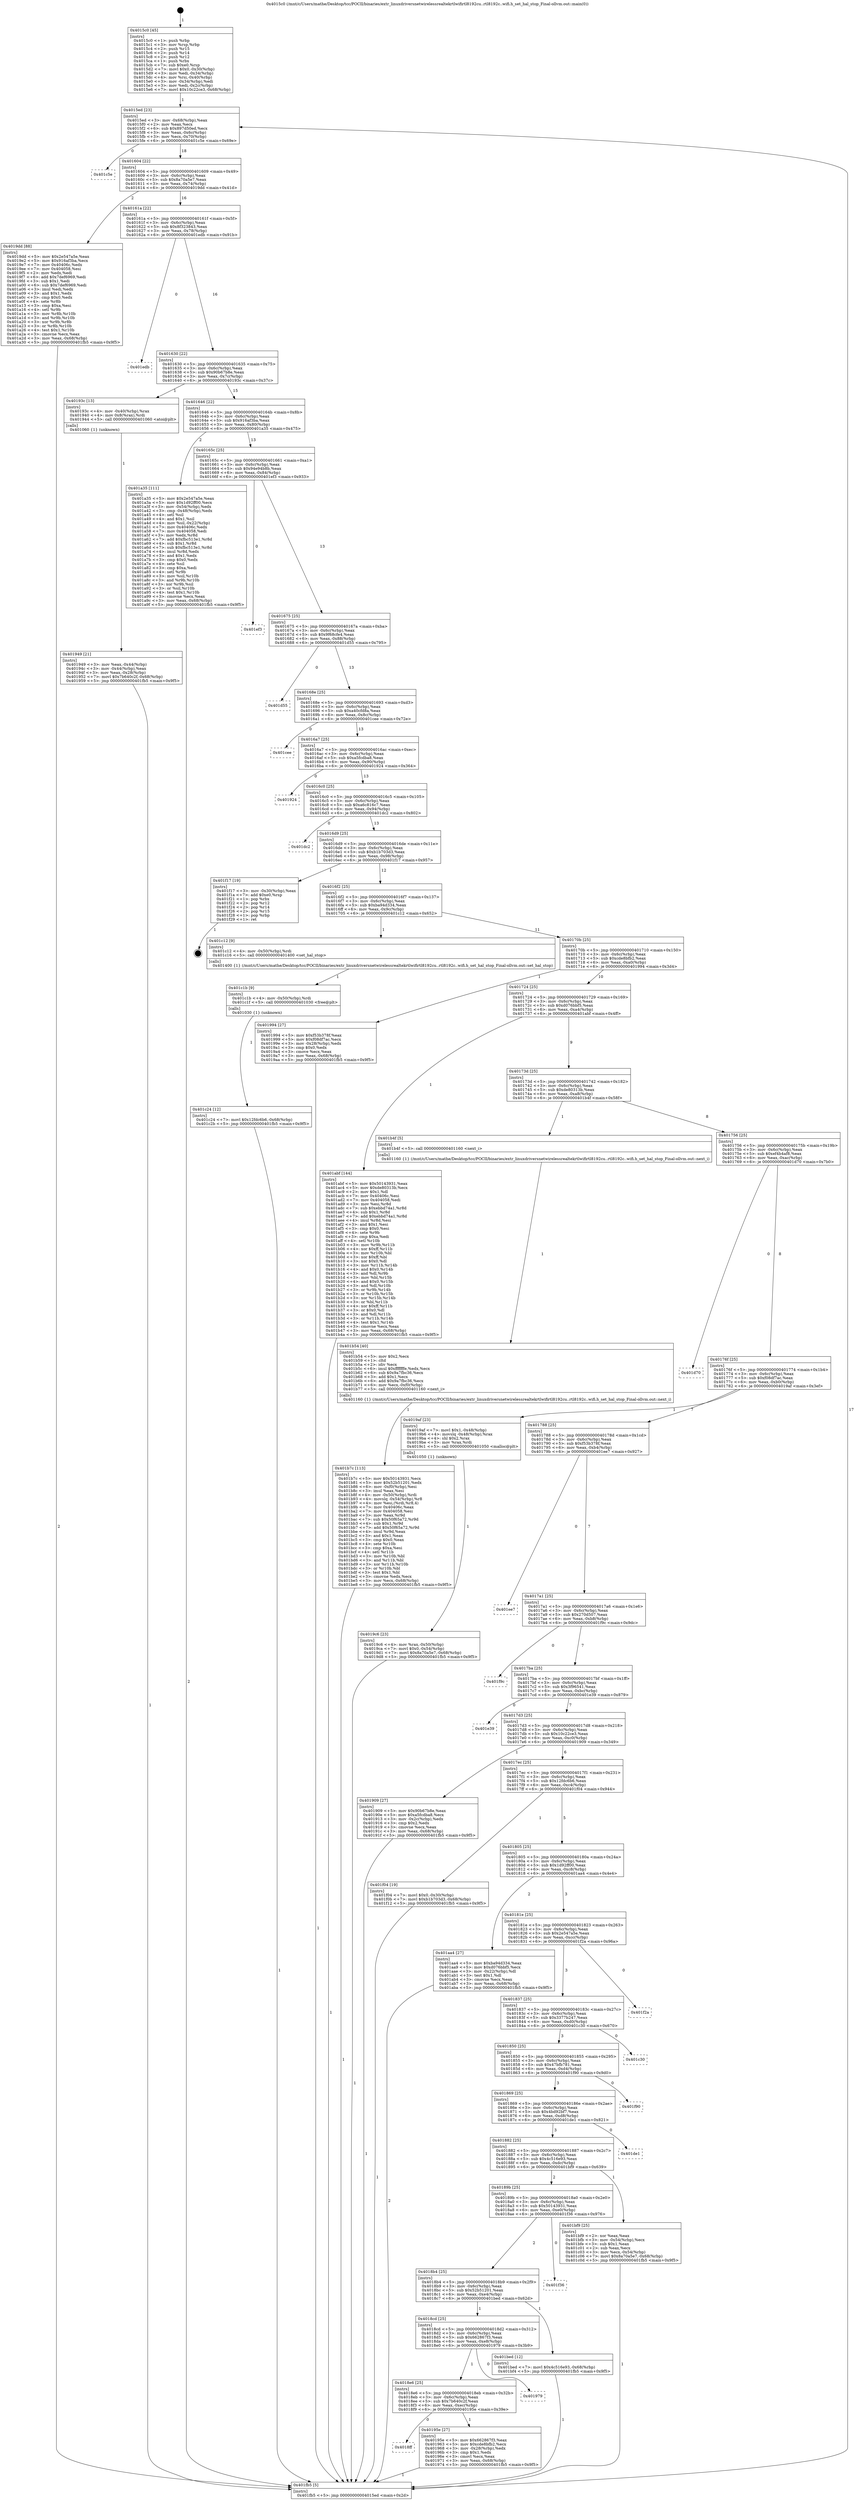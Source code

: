 digraph "0x4015c0" {
  label = "0x4015c0 (/mnt/c/Users/mathe/Desktop/tcc/POCII/binaries/extr_linuxdriversnetwirelessrealtekrtlwifirtl8192cu..rtl8192c..wifi.h_set_hal_stop_Final-ollvm.out::main(0))"
  labelloc = "t"
  node[shape=record]

  Entry [label="",width=0.3,height=0.3,shape=circle,fillcolor=black,style=filled]
  "0x4015ed" [label="{
     0x4015ed [23]\l
     | [instrs]\l
     &nbsp;&nbsp;0x4015ed \<+3\>: mov -0x68(%rbp),%eax\l
     &nbsp;&nbsp;0x4015f0 \<+2\>: mov %eax,%ecx\l
     &nbsp;&nbsp;0x4015f2 \<+6\>: sub $0x897d50ed,%ecx\l
     &nbsp;&nbsp;0x4015f8 \<+3\>: mov %eax,-0x6c(%rbp)\l
     &nbsp;&nbsp;0x4015fb \<+3\>: mov %ecx,-0x70(%rbp)\l
     &nbsp;&nbsp;0x4015fe \<+6\>: je 0000000000401c5e \<main+0x69e\>\l
  }"]
  "0x401c5e" [label="{
     0x401c5e\l
  }", style=dashed]
  "0x401604" [label="{
     0x401604 [22]\l
     | [instrs]\l
     &nbsp;&nbsp;0x401604 \<+5\>: jmp 0000000000401609 \<main+0x49\>\l
     &nbsp;&nbsp;0x401609 \<+3\>: mov -0x6c(%rbp),%eax\l
     &nbsp;&nbsp;0x40160c \<+5\>: sub $0x8a70a5e7,%eax\l
     &nbsp;&nbsp;0x401611 \<+3\>: mov %eax,-0x74(%rbp)\l
     &nbsp;&nbsp;0x401614 \<+6\>: je 00000000004019dd \<main+0x41d\>\l
  }"]
  Exit [label="",width=0.3,height=0.3,shape=circle,fillcolor=black,style=filled,peripheries=2]
  "0x4019dd" [label="{
     0x4019dd [88]\l
     | [instrs]\l
     &nbsp;&nbsp;0x4019dd \<+5\>: mov $0x2e547a5e,%eax\l
     &nbsp;&nbsp;0x4019e2 \<+5\>: mov $0x916af3ba,%ecx\l
     &nbsp;&nbsp;0x4019e7 \<+7\>: mov 0x40406c,%edx\l
     &nbsp;&nbsp;0x4019ee \<+7\>: mov 0x404058,%esi\l
     &nbsp;&nbsp;0x4019f5 \<+2\>: mov %edx,%edi\l
     &nbsp;&nbsp;0x4019f7 \<+6\>: add $0x7def6969,%edi\l
     &nbsp;&nbsp;0x4019fd \<+3\>: sub $0x1,%edi\l
     &nbsp;&nbsp;0x401a00 \<+6\>: sub $0x7def6969,%edi\l
     &nbsp;&nbsp;0x401a06 \<+3\>: imul %edi,%edx\l
     &nbsp;&nbsp;0x401a09 \<+3\>: and $0x1,%edx\l
     &nbsp;&nbsp;0x401a0c \<+3\>: cmp $0x0,%edx\l
     &nbsp;&nbsp;0x401a0f \<+4\>: sete %r8b\l
     &nbsp;&nbsp;0x401a13 \<+3\>: cmp $0xa,%esi\l
     &nbsp;&nbsp;0x401a16 \<+4\>: setl %r9b\l
     &nbsp;&nbsp;0x401a1a \<+3\>: mov %r8b,%r10b\l
     &nbsp;&nbsp;0x401a1d \<+3\>: and %r9b,%r10b\l
     &nbsp;&nbsp;0x401a20 \<+3\>: xor %r9b,%r8b\l
     &nbsp;&nbsp;0x401a23 \<+3\>: or %r8b,%r10b\l
     &nbsp;&nbsp;0x401a26 \<+4\>: test $0x1,%r10b\l
     &nbsp;&nbsp;0x401a2a \<+3\>: cmovne %ecx,%eax\l
     &nbsp;&nbsp;0x401a2d \<+3\>: mov %eax,-0x68(%rbp)\l
     &nbsp;&nbsp;0x401a30 \<+5\>: jmp 0000000000401fb5 \<main+0x9f5\>\l
  }"]
  "0x40161a" [label="{
     0x40161a [22]\l
     | [instrs]\l
     &nbsp;&nbsp;0x40161a \<+5\>: jmp 000000000040161f \<main+0x5f\>\l
     &nbsp;&nbsp;0x40161f \<+3\>: mov -0x6c(%rbp),%eax\l
     &nbsp;&nbsp;0x401622 \<+5\>: sub $0x8f323843,%eax\l
     &nbsp;&nbsp;0x401627 \<+3\>: mov %eax,-0x78(%rbp)\l
     &nbsp;&nbsp;0x40162a \<+6\>: je 0000000000401edb \<main+0x91b\>\l
  }"]
  "0x401c24" [label="{
     0x401c24 [12]\l
     | [instrs]\l
     &nbsp;&nbsp;0x401c24 \<+7\>: movl $0x12fdc6b6,-0x68(%rbp)\l
     &nbsp;&nbsp;0x401c2b \<+5\>: jmp 0000000000401fb5 \<main+0x9f5\>\l
  }"]
  "0x401edb" [label="{
     0x401edb\l
  }", style=dashed]
  "0x401630" [label="{
     0x401630 [22]\l
     | [instrs]\l
     &nbsp;&nbsp;0x401630 \<+5\>: jmp 0000000000401635 \<main+0x75\>\l
     &nbsp;&nbsp;0x401635 \<+3\>: mov -0x6c(%rbp),%eax\l
     &nbsp;&nbsp;0x401638 \<+5\>: sub $0x90b67b8e,%eax\l
     &nbsp;&nbsp;0x40163d \<+3\>: mov %eax,-0x7c(%rbp)\l
     &nbsp;&nbsp;0x401640 \<+6\>: je 000000000040193c \<main+0x37c\>\l
  }"]
  "0x401c1b" [label="{
     0x401c1b [9]\l
     | [instrs]\l
     &nbsp;&nbsp;0x401c1b \<+4\>: mov -0x50(%rbp),%rdi\l
     &nbsp;&nbsp;0x401c1f \<+5\>: call 0000000000401030 \<free@plt\>\l
     | [calls]\l
     &nbsp;&nbsp;0x401030 \{1\} (unknown)\l
  }"]
  "0x40193c" [label="{
     0x40193c [13]\l
     | [instrs]\l
     &nbsp;&nbsp;0x40193c \<+4\>: mov -0x40(%rbp),%rax\l
     &nbsp;&nbsp;0x401940 \<+4\>: mov 0x8(%rax),%rdi\l
     &nbsp;&nbsp;0x401944 \<+5\>: call 0000000000401060 \<atoi@plt\>\l
     | [calls]\l
     &nbsp;&nbsp;0x401060 \{1\} (unknown)\l
  }"]
  "0x401646" [label="{
     0x401646 [22]\l
     | [instrs]\l
     &nbsp;&nbsp;0x401646 \<+5\>: jmp 000000000040164b \<main+0x8b\>\l
     &nbsp;&nbsp;0x40164b \<+3\>: mov -0x6c(%rbp),%eax\l
     &nbsp;&nbsp;0x40164e \<+5\>: sub $0x916af3ba,%eax\l
     &nbsp;&nbsp;0x401653 \<+3\>: mov %eax,-0x80(%rbp)\l
     &nbsp;&nbsp;0x401656 \<+6\>: je 0000000000401a35 \<main+0x475\>\l
  }"]
  "0x401b7c" [label="{
     0x401b7c [113]\l
     | [instrs]\l
     &nbsp;&nbsp;0x401b7c \<+5\>: mov $0x50143931,%ecx\l
     &nbsp;&nbsp;0x401b81 \<+5\>: mov $0x52b51201,%edx\l
     &nbsp;&nbsp;0x401b86 \<+6\>: mov -0xf0(%rbp),%esi\l
     &nbsp;&nbsp;0x401b8c \<+3\>: imul %eax,%esi\l
     &nbsp;&nbsp;0x401b8f \<+4\>: mov -0x50(%rbp),%rdi\l
     &nbsp;&nbsp;0x401b93 \<+4\>: movslq -0x54(%rbp),%r8\l
     &nbsp;&nbsp;0x401b97 \<+4\>: mov %esi,(%rdi,%r8,4)\l
     &nbsp;&nbsp;0x401b9b \<+7\>: mov 0x40406c,%eax\l
     &nbsp;&nbsp;0x401ba2 \<+7\>: mov 0x404058,%esi\l
     &nbsp;&nbsp;0x401ba9 \<+3\>: mov %eax,%r9d\l
     &nbsp;&nbsp;0x401bac \<+7\>: sub $0x50f65a72,%r9d\l
     &nbsp;&nbsp;0x401bb3 \<+4\>: sub $0x1,%r9d\l
     &nbsp;&nbsp;0x401bb7 \<+7\>: add $0x50f65a72,%r9d\l
     &nbsp;&nbsp;0x401bbe \<+4\>: imul %r9d,%eax\l
     &nbsp;&nbsp;0x401bc2 \<+3\>: and $0x1,%eax\l
     &nbsp;&nbsp;0x401bc5 \<+3\>: cmp $0x0,%eax\l
     &nbsp;&nbsp;0x401bc8 \<+4\>: sete %r10b\l
     &nbsp;&nbsp;0x401bcc \<+3\>: cmp $0xa,%esi\l
     &nbsp;&nbsp;0x401bcf \<+4\>: setl %r11b\l
     &nbsp;&nbsp;0x401bd3 \<+3\>: mov %r10b,%bl\l
     &nbsp;&nbsp;0x401bd6 \<+3\>: and %r11b,%bl\l
     &nbsp;&nbsp;0x401bd9 \<+3\>: xor %r11b,%r10b\l
     &nbsp;&nbsp;0x401bdc \<+3\>: or %r10b,%bl\l
     &nbsp;&nbsp;0x401bdf \<+3\>: test $0x1,%bl\l
     &nbsp;&nbsp;0x401be2 \<+3\>: cmovne %edx,%ecx\l
     &nbsp;&nbsp;0x401be5 \<+3\>: mov %ecx,-0x68(%rbp)\l
     &nbsp;&nbsp;0x401be8 \<+5\>: jmp 0000000000401fb5 \<main+0x9f5\>\l
  }"]
  "0x401a35" [label="{
     0x401a35 [111]\l
     | [instrs]\l
     &nbsp;&nbsp;0x401a35 \<+5\>: mov $0x2e547a5e,%eax\l
     &nbsp;&nbsp;0x401a3a \<+5\>: mov $0x1d92ff00,%ecx\l
     &nbsp;&nbsp;0x401a3f \<+3\>: mov -0x54(%rbp),%edx\l
     &nbsp;&nbsp;0x401a42 \<+3\>: cmp -0x48(%rbp),%edx\l
     &nbsp;&nbsp;0x401a45 \<+4\>: setl %sil\l
     &nbsp;&nbsp;0x401a49 \<+4\>: and $0x1,%sil\l
     &nbsp;&nbsp;0x401a4d \<+4\>: mov %sil,-0x22(%rbp)\l
     &nbsp;&nbsp;0x401a51 \<+7\>: mov 0x40406c,%edx\l
     &nbsp;&nbsp;0x401a58 \<+7\>: mov 0x404058,%edi\l
     &nbsp;&nbsp;0x401a5f \<+3\>: mov %edx,%r8d\l
     &nbsp;&nbsp;0x401a62 \<+7\>: add $0xfbc513e1,%r8d\l
     &nbsp;&nbsp;0x401a69 \<+4\>: sub $0x1,%r8d\l
     &nbsp;&nbsp;0x401a6d \<+7\>: sub $0xfbc513e1,%r8d\l
     &nbsp;&nbsp;0x401a74 \<+4\>: imul %r8d,%edx\l
     &nbsp;&nbsp;0x401a78 \<+3\>: and $0x1,%edx\l
     &nbsp;&nbsp;0x401a7b \<+3\>: cmp $0x0,%edx\l
     &nbsp;&nbsp;0x401a7e \<+4\>: sete %sil\l
     &nbsp;&nbsp;0x401a82 \<+3\>: cmp $0xa,%edi\l
     &nbsp;&nbsp;0x401a85 \<+4\>: setl %r9b\l
     &nbsp;&nbsp;0x401a89 \<+3\>: mov %sil,%r10b\l
     &nbsp;&nbsp;0x401a8c \<+3\>: and %r9b,%r10b\l
     &nbsp;&nbsp;0x401a8f \<+3\>: xor %r9b,%sil\l
     &nbsp;&nbsp;0x401a92 \<+3\>: or %sil,%r10b\l
     &nbsp;&nbsp;0x401a95 \<+4\>: test $0x1,%r10b\l
     &nbsp;&nbsp;0x401a99 \<+3\>: cmovne %ecx,%eax\l
     &nbsp;&nbsp;0x401a9c \<+3\>: mov %eax,-0x68(%rbp)\l
     &nbsp;&nbsp;0x401a9f \<+5\>: jmp 0000000000401fb5 \<main+0x9f5\>\l
  }"]
  "0x40165c" [label="{
     0x40165c [25]\l
     | [instrs]\l
     &nbsp;&nbsp;0x40165c \<+5\>: jmp 0000000000401661 \<main+0xa1\>\l
     &nbsp;&nbsp;0x401661 \<+3\>: mov -0x6c(%rbp),%eax\l
     &nbsp;&nbsp;0x401664 \<+5\>: sub $0x94e94b8b,%eax\l
     &nbsp;&nbsp;0x401669 \<+6\>: mov %eax,-0x84(%rbp)\l
     &nbsp;&nbsp;0x40166f \<+6\>: je 0000000000401ef3 \<main+0x933\>\l
  }"]
  "0x401b54" [label="{
     0x401b54 [40]\l
     | [instrs]\l
     &nbsp;&nbsp;0x401b54 \<+5\>: mov $0x2,%ecx\l
     &nbsp;&nbsp;0x401b59 \<+1\>: cltd\l
     &nbsp;&nbsp;0x401b5a \<+2\>: idiv %ecx\l
     &nbsp;&nbsp;0x401b5c \<+6\>: imul $0xfffffffe,%edx,%ecx\l
     &nbsp;&nbsp;0x401b62 \<+6\>: sub $0x9a7fbc36,%ecx\l
     &nbsp;&nbsp;0x401b68 \<+3\>: add $0x1,%ecx\l
     &nbsp;&nbsp;0x401b6b \<+6\>: add $0x9a7fbc36,%ecx\l
     &nbsp;&nbsp;0x401b71 \<+6\>: mov %ecx,-0xf0(%rbp)\l
     &nbsp;&nbsp;0x401b77 \<+5\>: call 0000000000401160 \<next_i\>\l
     | [calls]\l
     &nbsp;&nbsp;0x401160 \{1\} (/mnt/c/Users/mathe/Desktop/tcc/POCII/binaries/extr_linuxdriversnetwirelessrealtekrtlwifirtl8192cu..rtl8192c..wifi.h_set_hal_stop_Final-ollvm.out::next_i)\l
  }"]
  "0x401ef3" [label="{
     0x401ef3\l
  }", style=dashed]
  "0x401675" [label="{
     0x401675 [25]\l
     | [instrs]\l
     &nbsp;&nbsp;0x401675 \<+5\>: jmp 000000000040167a \<main+0xba\>\l
     &nbsp;&nbsp;0x40167a \<+3\>: mov -0x6c(%rbp),%eax\l
     &nbsp;&nbsp;0x40167d \<+5\>: sub $0x9f68cfe4,%eax\l
     &nbsp;&nbsp;0x401682 \<+6\>: mov %eax,-0x88(%rbp)\l
     &nbsp;&nbsp;0x401688 \<+6\>: je 0000000000401d55 \<main+0x795\>\l
  }"]
  "0x4019c6" [label="{
     0x4019c6 [23]\l
     | [instrs]\l
     &nbsp;&nbsp;0x4019c6 \<+4\>: mov %rax,-0x50(%rbp)\l
     &nbsp;&nbsp;0x4019ca \<+7\>: movl $0x0,-0x54(%rbp)\l
     &nbsp;&nbsp;0x4019d1 \<+7\>: movl $0x8a70a5e7,-0x68(%rbp)\l
     &nbsp;&nbsp;0x4019d8 \<+5\>: jmp 0000000000401fb5 \<main+0x9f5\>\l
  }"]
  "0x401d55" [label="{
     0x401d55\l
  }", style=dashed]
  "0x40168e" [label="{
     0x40168e [25]\l
     | [instrs]\l
     &nbsp;&nbsp;0x40168e \<+5\>: jmp 0000000000401693 \<main+0xd3\>\l
     &nbsp;&nbsp;0x401693 \<+3\>: mov -0x6c(%rbp),%eax\l
     &nbsp;&nbsp;0x401696 \<+5\>: sub $0xa40cfd8a,%eax\l
     &nbsp;&nbsp;0x40169b \<+6\>: mov %eax,-0x8c(%rbp)\l
     &nbsp;&nbsp;0x4016a1 \<+6\>: je 0000000000401cee \<main+0x72e\>\l
  }"]
  "0x4018ff" [label="{
     0x4018ff\l
  }", style=dashed]
  "0x401cee" [label="{
     0x401cee\l
  }", style=dashed]
  "0x4016a7" [label="{
     0x4016a7 [25]\l
     | [instrs]\l
     &nbsp;&nbsp;0x4016a7 \<+5\>: jmp 00000000004016ac \<main+0xec\>\l
     &nbsp;&nbsp;0x4016ac \<+3\>: mov -0x6c(%rbp),%eax\l
     &nbsp;&nbsp;0x4016af \<+5\>: sub $0xa5fcdba8,%eax\l
     &nbsp;&nbsp;0x4016b4 \<+6\>: mov %eax,-0x90(%rbp)\l
     &nbsp;&nbsp;0x4016ba \<+6\>: je 0000000000401924 \<main+0x364\>\l
  }"]
  "0x40195e" [label="{
     0x40195e [27]\l
     | [instrs]\l
     &nbsp;&nbsp;0x40195e \<+5\>: mov $0x662867f3,%eax\l
     &nbsp;&nbsp;0x401963 \<+5\>: mov $0xcde8bfb2,%ecx\l
     &nbsp;&nbsp;0x401968 \<+3\>: mov -0x28(%rbp),%edx\l
     &nbsp;&nbsp;0x40196b \<+3\>: cmp $0x1,%edx\l
     &nbsp;&nbsp;0x40196e \<+3\>: cmovl %ecx,%eax\l
     &nbsp;&nbsp;0x401971 \<+3\>: mov %eax,-0x68(%rbp)\l
     &nbsp;&nbsp;0x401974 \<+5\>: jmp 0000000000401fb5 \<main+0x9f5\>\l
  }"]
  "0x401924" [label="{
     0x401924\l
  }", style=dashed]
  "0x4016c0" [label="{
     0x4016c0 [25]\l
     | [instrs]\l
     &nbsp;&nbsp;0x4016c0 \<+5\>: jmp 00000000004016c5 \<main+0x105\>\l
     &nbsp;&nbsp;0x4016c5 \<+3\>: mov -0x6c(%rbp),%eax\l
     &nbsp;&nbsp;0x4016c8 \<+5\>: sub $0xa6c816c7,%eax\l
     &nbsp;&nbsp;0x4016cd \<+6\>: mov %eax,-0x94(%rbp)\l
     &nbsp;&nbsp;0x4016d3 \<+6\>: je 0000000000401dc2 \<main+0x802\>\l
  }"]
  "0x4018e6" [label="{
     0x4018e6 [25]\l
     | [instrs]\l
     &nbsp;&nbsp;0x4018e6 \<+5\>: jmp 00000000004018eb \<main+0x32b\>\l
     &nbsp;&nbsp;0x4018eb \<+3\>: mov -0x6c(%rbp),%eax\l
     &nbsp;&nbsp;0x4018ee \<+5\>: sub $0x7b640c2f,%eax\l
     &nbsp;&nbsp;0x4018f3 \<+6\>: mov %eax,-0xec(%rbp)\l
     &nbsp;&nbsp;0x4018f9 \<+6\>: je 000000000040195e \<main+0x39e\>\l
  }"]
  "0x401dc2" [label="{
     0x401dc2\l
  }", style=dashed]
  "0x4016d9" [label="{
     0x4016d9 [25]\l
     | [instrs]\l
     &nbsp;&nbsp;0x4016d9 \<+5\>: jmp 00000000004016de \<main+0x11e\>\l
     &nbsp;&nbsp;0x4016de \<+3\>: mov -0x6c(%rbp),%eax\l
     &nbsp;&nbsp;0x4016e1 \<+5\>: sub $0xb1b703d3,%eax\l
     &nbsp;&nbsp;0x4016e6 \<+6\>: mov %eax,-0x98(%rbp)\l
     &nbsp;&nbsp;0x4016ec \<+6\>: je 0000000000401f17 \<main+0x957\>\l
  }"]
  "0x401979" [label="{
     0x401979\l
  }", style=dashed]
  "0x401f17" [label="{
     0x401f17 [19]\l
     | [instrs]\l
     &nbsp;&nbsp;0x401f17 \<+3\>: mov -0x30(%rbp),%eax\l
     &nbsp;&nbsp;0x401f1a \<+7\>: add $0xe0,%rsp\l
     &nbsp;&nbsp;0x401f21 \<+1\>: pop %rbx\l
     &nbsp;&nbsp;0x401f22 \<+2\>: pop %r12\l
     &nbsp;&nbsp;0x401f24 \<+2\>: pop %r14\l
     &nbsp;&nbsp;0x401f26 \<+2\>: pop %r15\l
     &nbsp;&nbsp;0x401f28 \<+1\>: pop %rbp\l
     &nbsp;&nbsp;0x401f29 \<+1\>: ret\l
  }"]
  "0x4016f2" [label="{
     0x4016f2 [25]\l
     | [instrs]\l
     &nbsp;&nbsp;0x4016f2 \<+5\>: jmp 00000000004016f7 \<main+0x137\>\l
     &nbsp;&nbsp;0x4016f7 \<+3\>: mov -0x6c(%rbp),%eax\l
     &nbsp;&nbsp;0x4016fa \<+5\>: sub $0xba94d334,%eax\l
     &nbsp;&nbsp;0x4016ff \<+6\>: mov %eax,-0x9c(%rbp)\l
     &nbsp;&nbsp;0x401705 \<+6\>: je 0000000000401c12 \<main+0x652\>\l
  }"]
  "0x4018cd" [label="{
     0x4018cd [25]\l
     | [instrs]\l
     &nbsp;&nbsp;0x4018cd \<+5\>: jmp 00000000004018d2 \<main+0x312\>\l
     &nbsp;&nbsp;0x4018d2 \<+3\>: mov -0x6c(%rbp),%eax\l
     &nbsp;&nbsp;0x4018d5 \<+5\>: sub $0x662867f3,%eax\l
     &nbsp;&nbsp;0x4018da \<+6\>: mov %eax,-0xe8(%rbp)\l
     &nbsp;&nbsp;0x4018e0 \<+6\>: je 0000000000401979 \<main+0x3b9\>\l
  }"]
  "0x401c12" [label="{
     0x401c12 [9]\l
     | [instrs]\l
     &nbsp;&nbsp;0x401c12 \<+4\>: mov -0x50(%rbp),%rdi\l
     &nbsp;&nbsp;0x401c16 \<+5\>: call 0000000000401400 \<set_hal_stop\>\l
     | [calls]\l
     &nbsp;&nbsp;0x401400 \{1\} (/mnt/c/Users/mathe/Desktop/tcc/POCII/binaries/extr_linuxdriversnetwirelessrealtekrtlwifirtl8192cu..rtl8192c..wifi.h_set_hal_stop_Final-ollvm.out::set_hal_stop)\l
  }"]
  "0x40170b" [label="{
     0x40170b [25]\l
     | [instrs]\l
     &nbsp;&nbsp;0x40170b \<+5\>: jmp 0000000000401710 \<main+0x150\>\l
     &nbsp;&nbsp;0x401710 \<+3\>: mov -0x6c(%rbp),%eax\l
     &nbsp;&nbsp;0x401713 \<+5\>: sub $0xcde8bfb2,%eax\l
     &nbsp;&nbsp;0x401718 \<+6\>: mov %eax,-0xa0(%rbp)\l
     &nbsp;&nbsp;0x40171e \<+6\>: je 0000000000401994 \<main+0x3d4\>\l
  }"]
  "0x401bed" [label="{
     0x401bed [12]\l
     | [instrs]\l
     &nbsp;&nbsp;0x401bed \<+7\>: movl $0x4c516e93,-0x68(%rbp)\l
     &nbsp;&nbsp;0x401bf4 \<+5\>: jmp 0000000000401fb5 \<main+0x9f5\>\l
  }"]
  "0x401994" [label="{
     0x401994 [27]\l
     | [instrs]\l
     &nbsp;&nbsp;0x401994 \<+5\>: mov $0xf53b378f,%eax\l
     &nbsp;&nbsp;0x401999 \<+5\>: mov $0xf08df7ac,%ecx\l
     &nbsp;&nbsp;0x40199e \<+3\>: mov -0x28(%rbp),%edx\l
     &nbsp;&nbsp;0x4019a1 \<+3\>: cmp $0x0,%edx\l
     &nbsp;&nbsp;0x4019a4 \<+3\>: cmove %ecx,%eax\l
     &nbsp;&nbsp;0x4019a7 \<+3\>: mov %eax,-0x68(%rbp)\l
     &nbsp;&nbsp;0x4019aa \<+5\>: jmp 0000000000401fb5 \<main+0x9f5\>\l
  }"]
  "0x401724" [label="{
     0x401724 [25]\l
     | [instrs]\l
     &nbsp;&nbsp;0x401724 \<+5\>: jmp 0000000000401729 \<main+0x169\>\l
     &nbsp;&nbsp;0x401729 \<+3\>: mov -0x6c(%rbp),%eax\l
     &nbsp;&nbsp;0x40172c \<+5\>: sub $0xd076bbf5,%eax\l
     &nbsp;&nbsp;0x401731 \<+6\>: mov %eax,-0xa4(%rbp)\l
     &nbsp;&nbsp;0x401737 \<+6\>: je 0000000000401abf \<main+0x4ff\>\l
  }"]
  "0x4018b4" [label="{
     0x4018b4 [25]\l
     | [instrs]\l
     &nbsp;&nbsp;0x4018b4 \<+5\>: jmp 00000000004018b9 \<main+0x2f9\>\l
     &nbsp;&nbsp;0x4018b9 \<+3\>: mov -0x6c(%rbp),%eax\l
     &nbsp;&nbsp;0x4018bc \<+5\>: sub $0x52b51201,%eax\l
     &nbsp;&nbsp;0x4018c1 \<+6\>: mov %eax,-0xe4(%rbp)\l
     &nbsp;&nbsp;0x4018c7 \<+6\>: je 0000000000401bed \<main+0x62d\>\l
  }"]
  "0x401abf" [label="{
     0x401abf [144]\l
     | [instrs]\l
     &nbsp;&nbsp;0x401abf \<+5\>: mov $0x50143931,%eax\l
     &nbsp;&nbsp;0x401ac4 \<+5\>: mov $0xde80313b,%ecx\l
     &nbsp;&nbsp;0x401ac9 \<+2\>: mov $0x1,%dl\l
     &nbsp;&nbsp;0x401acb \<+7\>: mov 0x40406c,%esi\l
     &nbsp;&nbsp;0x401ad2 \<+7\>: mov 0x404058,%edi\l
     &nbsp;&nbsp;0x401ad9 \<+3\>: mov %esi,%r8d\l
     &nbsp;&nbsp;0x401adc \<+7\>: sub $0xebbd74a1,%r8d\l
     &nbsp;&nbsp;0x401ae3 \<+4\>: sub $0x1,%r8d\l
     &nbsp;&nbsp;0x401ae7 \<+7\>: add $0xebbd74a1,%r8d\l
     &nbsp;&nbsp;0x401aee \<+4\>: imul %r8d,%esi\l
     &nbsp;&nbsp;0x401af2 \<+3\>: and $0x1,%esi\l
     &nbsp;&nbsp;0x401af5 \<+3\>: cmp $0x0,%esi\l
     &nbsp;&nbsp;0x401af8 \<+4\>: sete %r9b\l
     &nbsp;&nbsp;0x401afc \<+3\>: cmp $0xa,%edi\l
     &nbsp;&nbsp;0x401aff \<+4\>: setl %r10b\l
     &nbsp;&nbsp;0x401b03 \<+3\>: mov %r9b,%r11b\l
     &nbsp;&nbsp;0x401b06 \<+4\>: xor $0xff,%r11b\l
     &nbsp;&nbsp;0x401b0a \<+3\>: mov %r10b,%bl\l
     &nbsp;&nbsp;0x401b0d \<+3\>: xor $0xff,%bl\l
     &nbsp;&nbsp;0x401b10 \<+3\>: xor $0x0,%dl\l
     &nbsp;&nbsp;0x401b13 \<+3\>: mov %r11b,%r14b\l
     &nbsp;&nbsp;0x401b16 \<+4\>: and $0x0,%r14b\l
     &nbsp;&nbsp;0x401b1a \<+3\>: and %dl,%r9b\l
     &nbsp;&nbsp;0x401b1d \<+3\>: mov %bl,%r15b\l
     &nbsp;&nbsp;0x401b20 \<+4\>: and $0x0,%r15b\l
     &nbsp;&nbsp;0x401b24 \<+3\>: and %dl,%r10b\l
     &nbsp;&nbsp;0x401b27 \<+3\>: or %r9b,%r14b\l
     &nbsp;&nbsp;0x401b2a \<+3\>: or %r10b,%r15b\l
     &nbsp;&nbsp;0x401b2d \<+3\>: xor %r15b,%r14b\l
     &nbsp;&nbsp;0x401b30 \<+3\>: or %bl,%r11b\l
     &nbsp;&nbsp;0x401b33 \<+4\>: xor $0xff,%r11b\l
     &nbsp;&nbsp;0x401b37 \<+3\>: or $0x0,%dl\l
     &nbsp;&nbsp;0x401b3a \<+3\>: and %dl,%r11b\l
     &nbsp;&nbsp;0x401b3d \<+3\>: or %r11b,%r14b\l
     &nbsp;&nbsp;0x401b40 \<+4\>: test $0x1,%r14b\l
     &nbsp;&nbsp;0x401b44 \<+3\>: cmovne %ecx,%eax\l
     &nbsp;&nbsp;0x401b47 \<+3\>: mov %eax,-0x68(%rbp)\l
     &nbsp;&nbsp;0x401b4a \<+5\>: jmp 0000000000401fb5 \<main+0x9f5\>\l
  }"]
  "0x40173d" [label="{
     0x40173d [25]\l
     | [instrs]\l
     &nbsp;&nbsp;0x40173d \<+5\>: jmp 0000000000401742 \<main+0x182\>\l
     &nbsp;&nbsp;0x401742 \<+3\>: mov -0x6c(%rbp),%eax\l
     &nbsp;&nbsp;0x401745 \<+5\>: sub $0xde80313b,%eax\l
     &nbsp;&nbsp;0x40174a \<+6\>: mov %eax,-0xa8(%rbp)\l
     &nbsp;&nbsp;0x401750 \<+6\>: je 0000000000401b4f \<main+0x58f\>\l
  }"]
  "0x401f36" [label="{
     0x401f36\l
  }", style=dashed]
  "0x401b4f" [label="{
     0x401b4f [5]\l
     | [instrs]\l
     &nbsp;&nbsp;0x401b4f \<+5\>: call 0000000000401160 \<next_i\>\l
     | [calls]\l
     &nbsp;&nbsp;0x401160 \{1\} (/mnt/c/Users/mathe/Desktop/tcc/POCII/binaries/extr_linuxdriversnetwirelessrealtekrtlwifirtl8192cu..rtl8192c..wifi.h_set_hal_stop_Final-ollvm.out::next_i)\l
  }"]
  "0x401756" [label="{
     0x401756 [25]\l
     | [instrs]\l
     &nbsp;&nbsp;0x401756 \<+5\>: jmp 000000000040175b \<main+0x19b\>\l
     &nbsp;&nbsp;0x40175b \<+3\>: mov -0x6c(%rbp),%eax\l
     &nbsp;&nbsp;0x40175e \<+5\>: sub $0xef4b4af8,%eax\l
     &nbsp;&nbsp;0x401763 \<+6\>: mov %eax,-0xac(%rbp)\l
     &nbsp;&nbsp;0x401769 \<+6\>: je 0000000000401d70 \<main+0x7b0\>\l
  }"]
  "0x40189b" [label="{
     0x40189b [25]\l
     | [instrs]\l
     &nbsp;&nbsp;0x40189b \<+5\>: jmp 00000000004018a0 \<main+0x2e0\>\l
     &nbsp;&nbsp;0x4018a0 \<+3\>: mov -0x6c(%rbp),%eax\l
     &nbsp;&nbsp;0x4018a3 \<+5\>: sub $0x50143931,%eax\l
     &nbsp;&nbsp;0x4018a8 \<+6\>: mov %eax,-0xe0(%rbp)\l
     &nbsp;&nbsp;0x4018ae \<+6\>: je 0000000000401f36 \<main+0x976\>\l
  }"]
  "0x401d70" [label="{
     0x401d70\l
  }", style=dashed]
  "0x40176f" [label="{
     0x40176f [25]\l
     | [instrs]\l
     &nbsp;&nbsp;0x40176f \<+5\>: jmp 0000000000401774 \<main+0x1b4\>\l
     &nbsp;&nbsp;0x401774 \<+3\>: mov -0x6c(%rbp),%eax\l
     &nbsp;&nbsp;0x401777 \<+5\>: sub $0xf08df7ac,%eax\l
     &nbsp;&nbsp;0x40177c \<+6\>: mov %eax,-0xb0(%rbp)\l
     &nbsp;&nbsp;0x401782 \<+6\>: je 00000000004019af \<main+0x3ef\>\l
  }"]
  "0x401bf9" [label="{
     0x401bf9 [25]\l
     | [instrs]\l
     &nbsp;&nbsp;0x401bf9 \<+2\>: xor %eax,%eax\l
     &nbsp;&nbsp;0x401bfb \<+3\>: mov -0x54(%rbp),%ecx\l
     &nbsp;&nbsp;0x401bfe \<+3\>: sub $0x1,%eax\l
     &nbsp;&nbsp;0x401c01 \<+2\>: sub %eax,%ecx\l
     &nbsp;&nbsp;0x401c03 \<+3\>: mov %ecx,-0x54(%rbp)\l
     &nbsp;&nbsp;0x401c06 \<+7\>: movl $0x8a70a5e7,-0x68(%rbp)\l
     &nbsp;&nbsp;0x401c0d \<+5\>: jmp 0000000000401fb5 \<main+0x9f5\>\l
  }"]
  "0x4019af" [label="{
     0x4019af [23]\l
     | [instrs]\l
     &nbsp;&nbsp;0x4019af \<+7\>: movl $0x1,-0x48(%rbp)\l
     &nbsp;&nbsp;0x4019b6 \<+4\>: movslq -0x48(%rbp),%rax\l
     &nbsp;&nbsp;0x4019ba \<+4\>: shl $0x2,%rax\l
     &nbsp;&nbsp;0x4019be \<+3\>: mov %rax,%rdi\l
     &nbsp;&nbsp;0x4019c1 \<+5\>: call 0000000000401050 \<malloc@plt\>\l
     | [calls]\l
     &nbsp;&nbsp;0x401050 \{1\} (unknown)\l
  }"]
  "0x401788" [label="{
     0x401788 [25]\l
     | [instrs]\l
     &nbsp;&nbsp;0x401788 \<+5\>: jmp 000000000040178d \<main+0x1cd\>\l
     &nbsp;&nbsp;0x40178d \<+3\>: mov -0x6c(%rbp),%eax\l
     &nbsp;&nbsp;0x401790 \<+5\>: sub $0xf53b378f,%eax\l
     &nbsp;&nbsp;0x401795 \<+6\>: mov %eax,-0xb4(%rbp)\l
     &nbsp;&nbsp;0x40179b \<+6\>: je 0000000000401ee7 \<main+0x927\>\l
  }"]
  "0x401882" [label="{
     0x401882 [25]\l
     | [instrs]\l
     &nbsp;&nbsp;0x401882 \<+5\>: jmp 0000000000401887 \<main+0x2c7\>\l
     &nbsp;&nbsp;0x401887 \<+3\>: mov -0x6c(%rbp),%eax\l
     &nbsp;&nbsp;0x40188a \<+5\>: sub $0x4c516e93,%eax\l
     &nbsp;&nbsp;0x40188f \<+6\>: mov %eax,-0xdc(%rbp)\l
     &nbsp;&nbsp;0x401895 \<+6\>: je 0000000000401bf9 \<main+0x639\>\l
  }"]
  "0x401ee7" [label="{
     0x401ee7\l
  }", style=dashed]
  "0x4017a1" [label="{
     0x4017a1 [25]\l
     | [instrs]\l
     &nbsp;&nbsp;0x4017a1 \<+5\>: jmp 00000000004017a6 \<main+0x1e6\>\l
     &nbsp;&nbsp;0x4017a6 \<+3\>: mov -0x6c(%rbp),%eax\l
     &nbsp;&nbsp;0x4017a9 \<+5\>: sub $0x270d507,%eax\l
     &nbsp;&nbsp;0x4017ae \<+6\>: mov %eax,-0xb8(%rbp)\l
     &nbsp;&nbsp;0x4017b4 \<+6\>: je 0000000000401f9c \<main+0x9dc\>\l
  }"]
  "0x401de1" [label="{
     0x401de1\l
  }", style=dashed]
  "0x401f9c" [label="{
     0x401f9c\l
  }", style=dashed]
  "0x4017ba" [label="{
     0x4017ba [25]\l
     | [instrs]\l
     &nbsp;&nbsp;0x4017ba \<+5\>: jmp 00000000004017bf \<main+0x1ff\>\l
     &nbsp;&nbsp;0x4017bf \<+3\>: mov -0x6c(%rbp),%eax\l
     &nbsp;&nbsp;0x4017c2 \<+5\>: sub $0x3f96541,%eax\l
     &nbsp;&nbsp;0x4017c7 \<+6\>: mov %eax,-0xbc(%rbp)\l
     &nbsp;&nbsp;0x4017cd \<+6\>: je 0000000000401e39 \<main+0x879\>\l
  }"]
  "0x401869" [label="{
     0x401869 [25]\l
     | [instrs]\l
     &nbsp;&nbsp;0x401869 \<+5\>: jmp 000000000040186e \<main+0x2ae\>\l
     &nbsp;&nbsp;0x40186e \<+3\>: mov -0x6c(%rbp),%eax\l
     &nbsp;&nbsp;0x401871 \<+5\>: sub $0x4bd92bf7,%eax\l
     &nbsp;&nbsp;0x401876 \<+6\>: mov %eax,-0xd8(%rbp)\l
     &nbsp;&nbsp;0x40187c \<+6\>: je 0000000000401de1 \<main+0x821\>\l
  }"]
  "0x401e39" [label="{
     0x401e39\l
  }", style=dashed]
  "0x4017d3" [label="{
     0x4017d3 [25]\l
     | [instrs]\l
     &nbsp;&nbsp;0x4017d3 \<+5\>: jmp 00000000004017d8 \<main+0x218\>\l
     &nbsp;&nbsp;0x4017d8 \<+3\>: mov -0x6c(%rbp),%eax\l
     &nbsp;&nbsp;0x4017db \<+5\>: sub $0x10c22ce3,%eax\l
     &nbsp;&nbsp;0x4017e0 \<+6\>: mov %eax,-0xc0(%rbp)\l
     &nbsp;&nbsp;0x4017e6 \<+6\>: je 0000000000401909 \<main+0x349\>\l
  }"]
  "0x401f90" [label="{
     0x401f90\l
  }", style=dashed]
  "0x401909" [label="{
     0x401909 [27]\l
     | [instrs]\l
     &nbsp;&nbsp;0x401909 \<+5\>: mov $0x90b67b8e,%eax\l
     &nbsp;&nbsp;0x40190e \<+5\>: mov $0xa5fcdba8,%ecx\l
     &nbsp;&nbsp;0x401913 \<+3\>: mov -0x2c(%rbp),%edx\l
     &nbsp;&nbsp;0x401916 \<+3\>: cmp $0x2,%edx\l
     &nbsp;&nbsp;0x401919 \<+3\>: cmovne %ecx,%eax\l
     &nbsp;&nbsp;0x40191c \<+3\>: mov %eax,-0x68(%rbp)\l
     &nbsp;&nbsp;0x40191f \<+5\>: jmp 0000000000401fb5 \<main+0x9f5\>\l
  }"]
  "0x4017ec" [label="{
     0x4017ec [25]\l
     | [instrs]\l
     &nbsp;&nbsp;0x4017ec \<+5\>: jmp 00000000004017f1 \<main+0x231\>\l
     &nbsp;&nbsp;0x4017f1 \<+3\>: mov -0x6c(%rbp),%eax\l
     &nbsp;&nbsp;0x4017f4 \<+5\>: sub $0x12fdc6b6,%eax\l
     &nbsp;&nbsp;0x4017f9 \<+6\>: mov %eax,-0xc4(%rbp)\l
     &nbsp;&nbsp;0x4017ff \<+6\>: je 0000000000401f04 \<main+0x944\>\l
  }"]
  "0x401fb5" [label="{
     0x401fb5 [5]\l
     | [instrs]\l
     &nbsp;&nbsp;0x401fb5 \<+5\>: jmp 00000000004015ed \<main+0x2d\>\l
  }"]
  "0x4015c0" [label="{
     0x4015c0 [45]\l
     | [instrs]\l
     &nbsp;&nbsp;0x4015c0 \<+1\>: push %rbp\l
     &nbsp;&nbsp;0x4015c1 \<+3\>: mov %rsp,%rbp\l
     &nbsp;&nbsp;0x4015c4 \<+2\>: push %r15\l
     &nbsp;&nbsp;0x4015c6 \<+2\>: push %r14\l
     &nbsp;&nbsp;0x4015c8 \<+2\>: push %r12\l
     &nbsp;&nbsp;0x4015ca \<+1\>: push %rbx\l
     &nbsp;&nbsp;0x4015cb \<+7\>: sub $0xe0,%rsp\l
     &nbsp;&nbsp;0x4015d2 \<+7\>: movl $0x0,-0x30(%rbp)\l
     &nbsp;&nbsp;0x4015d9 \<+3\>: mov %edi,-0x34(%rbp)\l
     &nbsp;&nbsp;0x4015dc \<+4\>: mov %rsi,-0x40(%rbp)\l
     &nbsp;&nbsp;0x4015e0 \<+3\>: mov -0x34(%rbp),%edi\l
     &nbsp;&nbsp;0x4015e3 \<+3\>: mov %edi,-0x2c(%rbp)\l
     &nbsp;&nbsp;0x4015e6 \<+7\>: movl $0x10c22ce3,-0x68(%rbp)\l
  }"]
  "0x401949" [label="{
     0x401949 [21]\l
     | [instrs]\l
     &nbsp;&nbsp;0x401949 \<+3\>: mov %eax,-0x44(%rbp)\l
     &nbsp;&nbsp;0x40194c \<+3\>: mov -0x44(%rbp),%eax\l
     &nbsp;&nbsp;0x40194f \<+3\>: mov %eax,-0x28(%rbp)\l
     &nbsp;&nbsp;0x401952 \<+7\>: movl $0x7b640c2f,-0x68(%rbp)\l
     &nbsp;&nbsp;0x401959 \<+5\>: jmp 0000000000401fb5 \<main+0x9f5\>\l
  }"]
  "0x401850" [label="{
     0x401850 [25]\l
     | [instrs]\l
     &nbsp;&nbsp;0x401850 \<+5\>: jmp 0000000000401855 \<main+0x295\>\l
     &nbsp;&nbsp;0x401855 \<+3\>: mov -0x6c(%rbp),%eax\l
     &nbsp;&nbsp;0x401858 \<+5\>: sub $0x47bfb781,%eax\l
     &nbsp;&nbsp;0x40185d \<+6\>: mov %eax,-0xd4(%rbp)\l
     &nbsp;&nbsp;0x401863 \<+6\>: je 0000000000401f90 \<main+0x9d0\>\l
  }"]
  "0x401f04" [label="{
     0x401f04 [19]\l
     | [instrs]\l
     &nbsp;&nbsp;0x401f04 \<+7\>: movl $0x0,-0x30(%rbp)\l
     &nbsp;&nbsp;0x401f0b \<+7\>: movl $0xb1b703d3,-0x68(%rbp)\l
     &nbsp;&nbsp;0x401f12 \<+5\>: jmp 0000000000401fb5 \<main+0x9f5\>\l
  }"]
  "0x401805" [label="{
     0x401805 [25]\l
     | [instrs]\l
     &nbsp;&nbsp;0x401805 \<+5\>: jmp 000000000040180a \<main+0x24a\>\l
     &nbsp;&nbsp;0x40180a \<+3\>: mov -0x6c(%rbp),%eax\l
     &nbsp;&nbsp;0x40180d \<+5\>: sub $0x1d92ff00,%eax\l
     &nbsp;&nbsp;0x401812 \<+6\>: mov %eax,-0xc8(%rbp)\l
     &nbsp;&nbsp;0x401818 \<+6\>: je 0000000000401aa4 \<main+0x4e4\>\l
  }"]
  "0x401c30" [label="{
     0x401c30\l
  }", style=dashed]
  "0x401aa4" [label="{
     0x401aa4 [27]\l
     | [instrs]\l
     &nbsp;&nbsp;0x401aa4 \<+5\>: mov $0xba94d334,%eax\l
     &nbsp;&nbsp;0x401aa9 \<+5\>: mov $0xd076bbf5,%ecx\l
     &nbsp;&nbsp;0x401aae \<+3\>: mov -0x22(%rbp),%dl\l
     &nbsp;&nbsp;0x401ab1 \<+3\>: test $0x1,%dl\l
     &nbsp;&nbsp;0x401ab4 \<+3\>: cmovne %ecx,%eax\l
     &nbsp;&nbsp;0x401ab7 \<+3\>: mov %eax,-0x68(%rbp)\l
     &nbsp;&nbsp;0x401aba \<+5\>: jmp 0000000000401fb5 \<main+0x9f5\>\l
  }"]
  "0x40181e" [label="{
     0x40181e [25]\l
     | [instrs]\l
     &nbsp;&nbsp;0x40181e \<+5\>: jmp 0000000000401823 \<main+0x263\>\l
     &nbsp;&nbsp;0x401823 \<+3\>: mov -0x6c(%rbp),%eax\l
     &nbsp;&nbsp;0x401826 \<+5\>: sub $0x2e547a5e,%eax\l
     &nbsp;&nbsp;0x40182b \<+6\>: mov %eax,-0xcc(%rbp)\l
     &nbsp;&nbsp;0x401831 \<+6\>: je 0000000000401f2a \<main+0x96a\>\l
  }"]
  "0x401837" [label="{
     0x401837 [25]\l
     | [instrs]\l
     &nbsp;&nbsp;0x401837 \<+5\>: jmp 000000000040183c \<main+0x27c\>\l
     &nbsp;&nbsp;0x40183c \<+3\>: mov -0x6c(%rbp),%eax\l
     &nbsp;&nbsp;0x40183f \<+5\>: sub $0x3377b247,%eax\l
     &nbsp;&nbsp;0x401844 \<+6\>: mov %eax,-0xd0(%rbp)\l
     &nbsp;&nbsp;0x40184a \<+6\>: je 0000000000401c30 \<main+0x670\>\l
  }"]
  "0x401f2a" [label="{
     0x401f2a\l
  }", style=dashed]
  Entry -> "0x4015c0" [label=" 1"]
  "0x4015ed" -> "0x401c5e" [label=" 0"]
  "0x4015ed" -> "0x401604" [label=" 18"]
  "0x401f17" -> Exit [label=" 1"]
  "0x401604" -> "0x4019dd" [label=" 2"]
  "0x401604" -> "0x40161a" [label=" 16"]
  "0x401f04" -> "0x401fb5" [label=" 1"]
  "0x40161a" -> "0x401edb" [label=" 0"]
  "0x40161a" -> "0x401630" [label=" 16"]
  "0x401c24" -> "0x401fb5" [label=" 1"]
  "0x401630" -> "0x40193c" [label=" 1"]
  "0x401630" -> "0x401646" [label=" 15"]
  "0x401c1b" -> "0x401c24" [label=" 1"]
  "0x401646" -> "0x401a35" [label=" 2"]
  "0x401646" -> "0x40165c" [label=" 13"]
  "0x401c12" -> "0x401c1b" [label=" 1"]
  "0x40165c" -> "0x401ef3" [label=" 0"]
  "0x40165c" -> "0x401675" [label=" 13"]
  "0x401bf9" -> "0x401fb5" [label=" 1"]
  "0x401675" -> "0x401d55" [label=" 0"]
  "0x401675" -> "0x40168e" [label=" 13"]
  "0x401bed" -> "0x401fb5" [label=" 1"]
  "0x40168e" -> "0x401cee" [label=" 0"]
  "0x40168e" -> "0x4016a7" [label=" 13"]
  "0x401b7c" -> "0x401fb5" [label=" 1"]
  "0x4016a7" -> "0x401924" [label=" 0"]
  "0x4016a7" -> "0x4016c0" [label=" 13"]
  "0x401b54" -> "0x401b7c" [label=" 1"]
  "0x4016c0" -> "0x401dc2" [label=" 0"]
  "0x4016c0" -> "0x4016d9" [label=" 13"]
  "0x401abf" -> "0x401fb5" [label=" 1"]
  "0x4016d9" -> "0x401f17" [label=" 1"]
  "0x4016d9" -> "0x4016f2" [label=" 12"]
  "0x401aa4" -> "0x401fb5" [label=" 2"]
  "0x4016f2" -> "0x401c12" [label=" 1"]
  "0x4016f2" -> "0x40170b" [label=" 11"]
  "0x4019dd" -> "0x401fb5" [label=" 2"]
  "0x40170b" -> "0x401994" [label=" 1"]
  "0x40170b" -> "0x401724" [label=" 10"]
  "0x4019c6" -> "0x401fb5" [label=" 1"]
  "0x401724" -> "0x401abf" [label=" 1"]
  "0x401724" -> "0x40173d" [label=" 9"]
  "0x401994" -> "0x401fb5" [label=" 1"]
  "0x40173d" -> "0x401b4f" [label=" 1"]
  "0x40173d" -> "0x401756" [label=" 8"]
  "0x40195e" -> "0x401fb5" [label=" 1"]
  "0x401756" -> "0x401d70" [label=" 0"]
  "0x401756" -> "0x40176f" [label=" 8"]
  "0x4018e6" -> "0x40195e" [label=" 1"]
  "0x40176f" -> "0x4019af" [label=" 1"]
  "0x40176f" -> "0x401788" [label=" 7"]
  "0x401b4f" -> "0x401b54" [label=" 1"]
  "0x401788" -> "0x401ee7" [label=" 0"]
  "0x401788" -> "0x4017a1" [label=" 7"]
  "0x4018cd" -> "0x401979" [label=" 0"]
  "0x4017a1" -> "0x401f9c" [label=" 0"]
  "0x4017a1" -> "0x4017ba" [label=" 7"]
  "0x401a35" -> "0x401fb5" [label=" 2"]
  "0x4017ba" -> "0x401e39" [label=" 0"]
  "0x4017ba" -> "0x4017d3" [label=" 7"]
  "0x4018b4" -> "0x401bed" [label=" 1"]
  "0x4017d3" -> "0x401909" [label=" 1"]
  "0x4017d3" -> "0x4017ec" [label=" 6"]
  "0x401909" -> "0x401fb5" [label=" 1"]
  "0x4015c0" -> "0x4015ed" [label=" 1"]
  "0x401fb5" -> "0x4015ed" [label=" 17"]
  "0x40193c" -> "0x401949" [label=" 1"]
  "0x401949" -> "0x401fb5" [label=" 1"]
  "0x4019af" -> "0x4019c6" [label=" 1"]
  "0x4017ec" -> "0x401f04" [label=" 1"]
  "0x4017ec" -> "0x401805" [label=" 5"]
  "0x40189b" -> "0x401f36" [label=" 0"]
  "0x401805" -> "0x401aa4" [label=" 2"]
  "0x401805" -> "0x40181e" [label=" 3"]
  "0x4018e6" -> "0x4018ff" [label=" 0"]
  "0x40181e" -> "0x401f2a" [label=" 0"]
  "0x40181e" -> "0x401837" [label=" 3"]
  "0x401882" -> "0x40189b" [label=" 2"]
  "0x401837" -> "0x401c30" [label=" 0"]
  "0x401837" -> "0x401850" [label=" 3"]
  "0x40189b" -> "0x4018b4" [label=" 2"]
  "0x401850" -> "0x401f90" [label=" 0"]
  "0x401850" -> "0x401869" [label=" 3"]
  "0x4018b4" -> "0x4018cd" [label=" 1"]
  "0x401869" -> "0x401de1" [label=" 0"]
  "0x401869" -> "0x401882" [label=" 3"]
  "0x4018cd" -> "0x4018e6" [label=" 1"]
  "0x401882" -> "0x401bf9" [label=" 1"]
}
